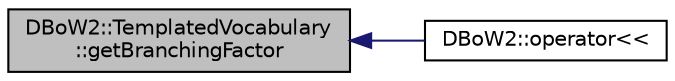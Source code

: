 digraph "DBoW2::TemplatedVocabulary::getBranchingFactor"
{
  edge [fontname="Helvetica",fontsize="10",labelfontname="Helvetica",labelfontsize="10"];
  node [fontname="Helvetica",fontsize="10",shape=record];
  rankdir="LR";
  Node23 [label="DBoW2::TemplatedVocabulary\l::getBranchingFactor",height=0.2,width=0.4,color="black", fillcolor="grey75", style="filled", fontcolor="black"];
  Node23 -> Node24 [dir="back",color="midnightblue",fontsize="10",style="solid"];
  Node24 [label="DBoW2::operator\<\<",height=0.2,width=0.4,color="black", fillcolor="white", style="filled",URL="$namespace_d_bo_w2.html#aecdf616fe16d2cf09f521a603b9d43f1"];
}
